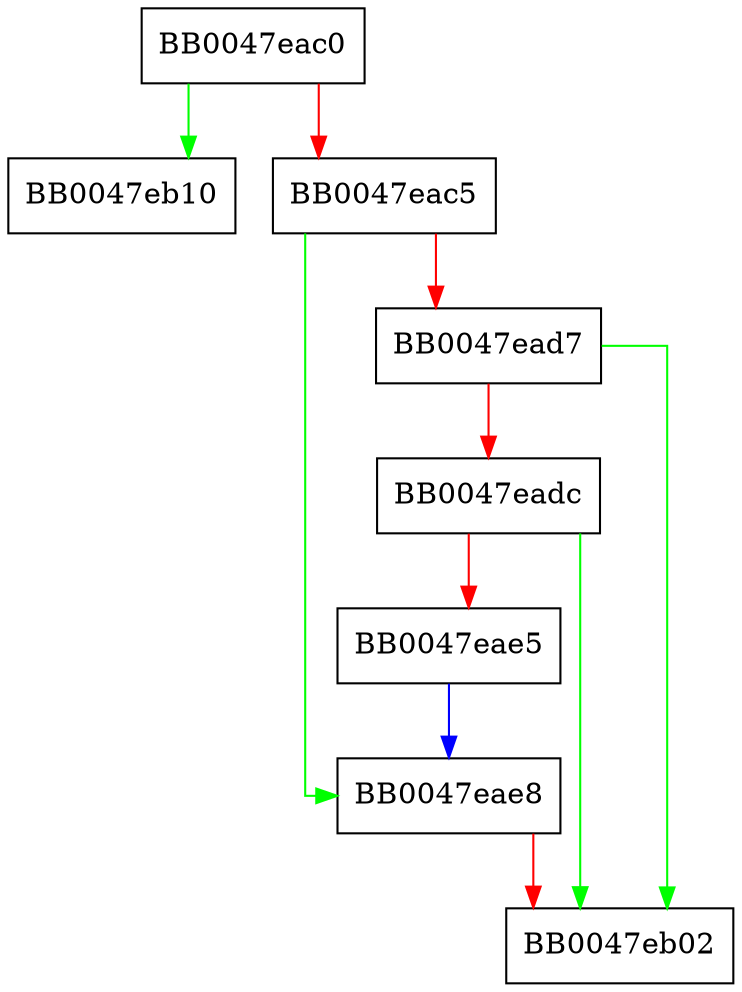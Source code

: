digraph SSL_set_client_CA_list {
  node [shape="box"];
  graph [splines=ortho];
  BB0047eac0 -> BB0047eb10 [color="green"];
  BB0047eac0 -> BB0047eac5 [color="red"];
  BB0047eac5 -> BB0047eae8 [color="green"];
  BB0047eac5 -> BB0047ead7 [color="red"];
  BB0047ead7 -> BB0047eb02 [color="green"];
  BB0047ead7 -> BB0047eadc [color="red"];
  BB0047eadc -> BB0047eb02 [color="green"];
  BB0047eadc -> BB0047eae5 [color="red"];
  BB0047eae5 -> BB0047eae8 [color="blue"];
  BB0047eae8 -> BB0047eb02 [color="red"];
}